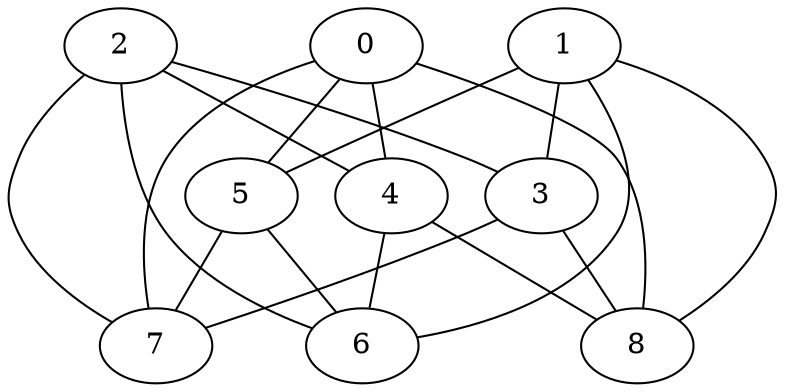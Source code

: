 graph example {
 2 -- 3
 2 -- 7
 1 -- 6
 4 -- 6
 0 -- 4
 0 -- 5
 0 -- 7
 0 -- 8
 1 -- 5
 2 -- 6
 3 -- 7
 4 -- 8
 3 -- 8
 2 -- 4
 5 -- 6
 5 -- 7
 1 -- 8
 1 -- 3
}